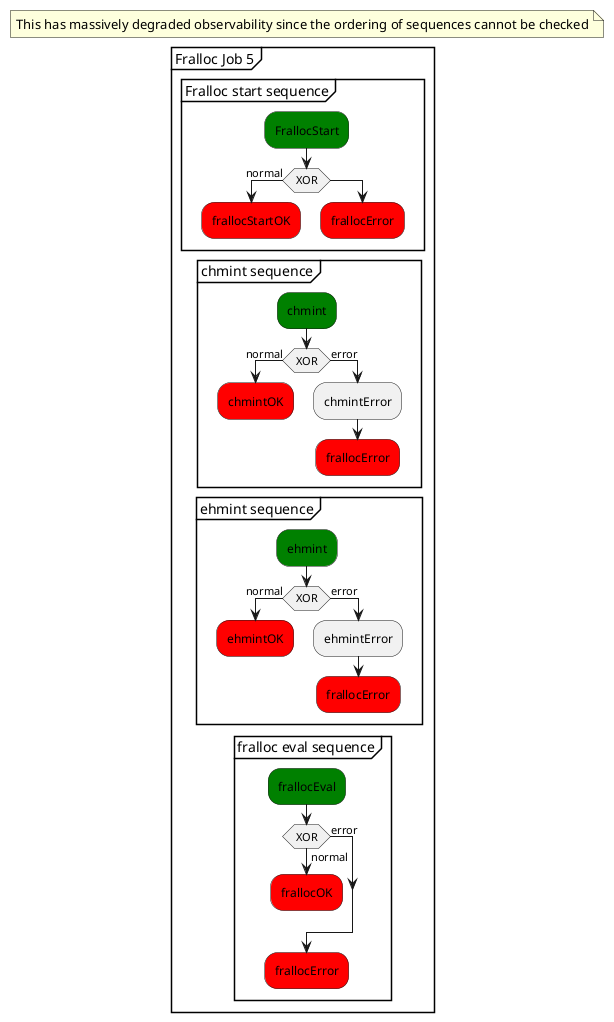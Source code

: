 @startuml
floating note: This has massively degraded observability since the ordering of sequences cannot be checked
partition "Fralloc Job 5" {
  group "Fralloc start sequence"
    #green:FrallocStart;
    
    if (XOR) then (normal)
      #red:frallocStartOK;
      detach
    else
      #red:frallocError;
      detach
    endif
  end group      
      group "chmint sequence"
        #green:chmint;
        if (XOR) then (normal)
          #red:chmintOK;
          detach
        else (error)
          :chmintError;
          #red:frallocError;
          detach
        endif  
      end group
      group "ehmint sequence"
        #green:ehmint;
        if (XOR) then (normal)
          #red:ehmintOK;
          detach
        else (error)
          :ehmintError;
          #red:frallocError;
          detach

        endif  
      end group
    group "fralloc eval sequence"  
      #green:frallocEval;
      if (XOR) then (normal)
        #red:frallocOK;
        detach
      else (error)
      endif;

  #red:frallocError;
  end group
}  
@enduml
